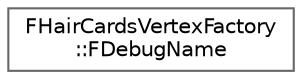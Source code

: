 digraph "Graphical Class Hierarchy"
{
 // INTERACTIVE_SVG=YES
 // LATEX_PDF_SIZE
  bgcolor="transparent";
  edge [fontname=Helvetica,fontsize=10,labelfontname=Helvetica,labelfontsize=10];
  node [fontname=Helvetica,fontsize=10,shape=box,height=0.2,width=0.4];
  rankdir="LR";
  Node0 [id="Node000000",label="FHairCardsVertexFactory\l::FDebugName",height=0.2,width=0.4,color="grey40", fillcolor="white", style="filled",URL="$d1/de8/structFHairCardsVertexFactory_1_1FDebugName.html",tooltip=" "];
}
